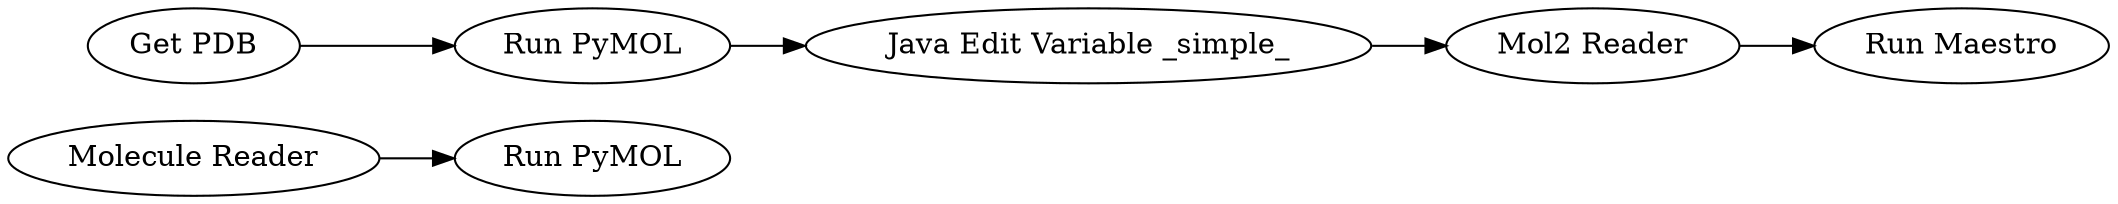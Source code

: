 digraph {
	9691 -> 9758
	9760 -> 9761
	9761 -> 9751
	9748 -> 9760
	9709 -> 9748
	9748 [label="Run PyMOL"]
	9761 [label="Mol2 Reader"]
	9760 [label="Java Edit Variable _simple_"]
	9758 [label="Run PyMOL"]
	9709 [label="Get PDB"]
	9751 [label="Run Maestro"]
	9691 [label="Molecule Reader"]
	rankdir=LR
}
